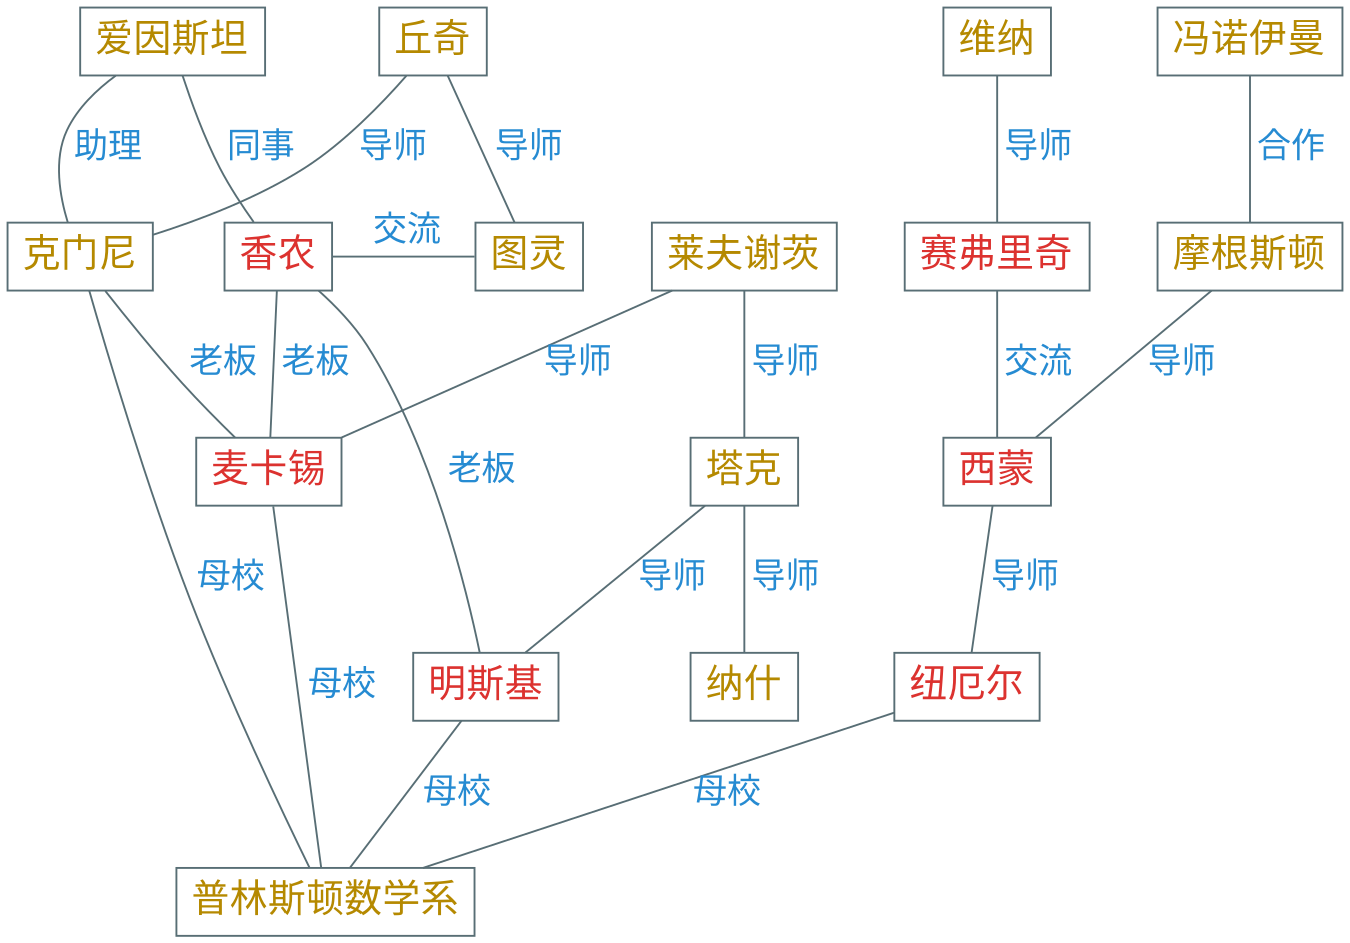 digraph g {
    size = 9;
    graph [nodesep=0.5, ranksep=0.8]
    node [shape=box color="#586e75" fontname="Ysabeau,LXGWWenKai" fontcolor="#b58900" fontsize=20]
    edge [color="#586e75" fontname="Ysabeau,LXGWWenKai" fontcolor="#268bd2" fontsize=18 arrowsize=0.5 dir=none]
    bgcolor="transparent"

    丘奇 -> {克门尼,图灵} [label=" 导师"]

    爱因斯坦 -> 克门尼 [label=" 助理"]

    node [fontcolor="#dc322f"]

    爱因斯坦 -> 香农 [label=" 同事"]

    克门尼 -> 麦卡锡 [label=" 老板"]

    node [fontcolor="#b58900"]

    {rank = same; 克门尼; 图灵; 香农}

    香农 -> 图灵 [label=" 交流"]

    莱夫谢茨 -> {麦卡锡,塔克} [label=" 导师"]

    塔克 -> 纳什 [label=" 导师"]

    维纳

    node [fontcolor="#dc322f"]

    塔克 -> 明斯基 [label=" 导师"]

    维纳 -> 赛弗里奇 [label=" 导师"]

    node [fontcolor="#b58900"]

    冯诺伊曼 -> 摩根斯顿 [label=" 合作"]

    {rank = same; 维纳; 冯诺伊曼; 丘奇; 爱因斯坦}

    普林斯顿数学系

    node [fontcolor="#dc322f"]

    摩根斯顿 -> 西蒙 [label=" 导师"]

    西蒙 -> 纽厄尔 [label=" 导师"]

    香农 -> {麦卡锡,明斯基} [label=" 老板"]

    赛弗里奇 -> 西蒙 [label=" 交流"]

    {克门尼,麦卡锡,明斯基,纽厄尔} -> 普林斯顿数学系 [label=" 母校"]
}